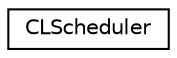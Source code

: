 digraph "Graphical Class Hierarchy"
{
 // LATEX_PDF_SIZE
  edge [fontname="Helvetica",fontsize="10",labelfontname="Helvetica",labelfontsize="10"];
  node [fontname="Helvetica",fontsize="10",shape=record];
  rankdir="LR";
  Node0 [label="CLScheduler",height=0.2,width=0.4,color="black", fillcolor="white", style="filled",URL="$classarm__compute_1_1_c_l_scheduler.xhtml",tooltip="Provides global access to a CL context and command queue."];
}
